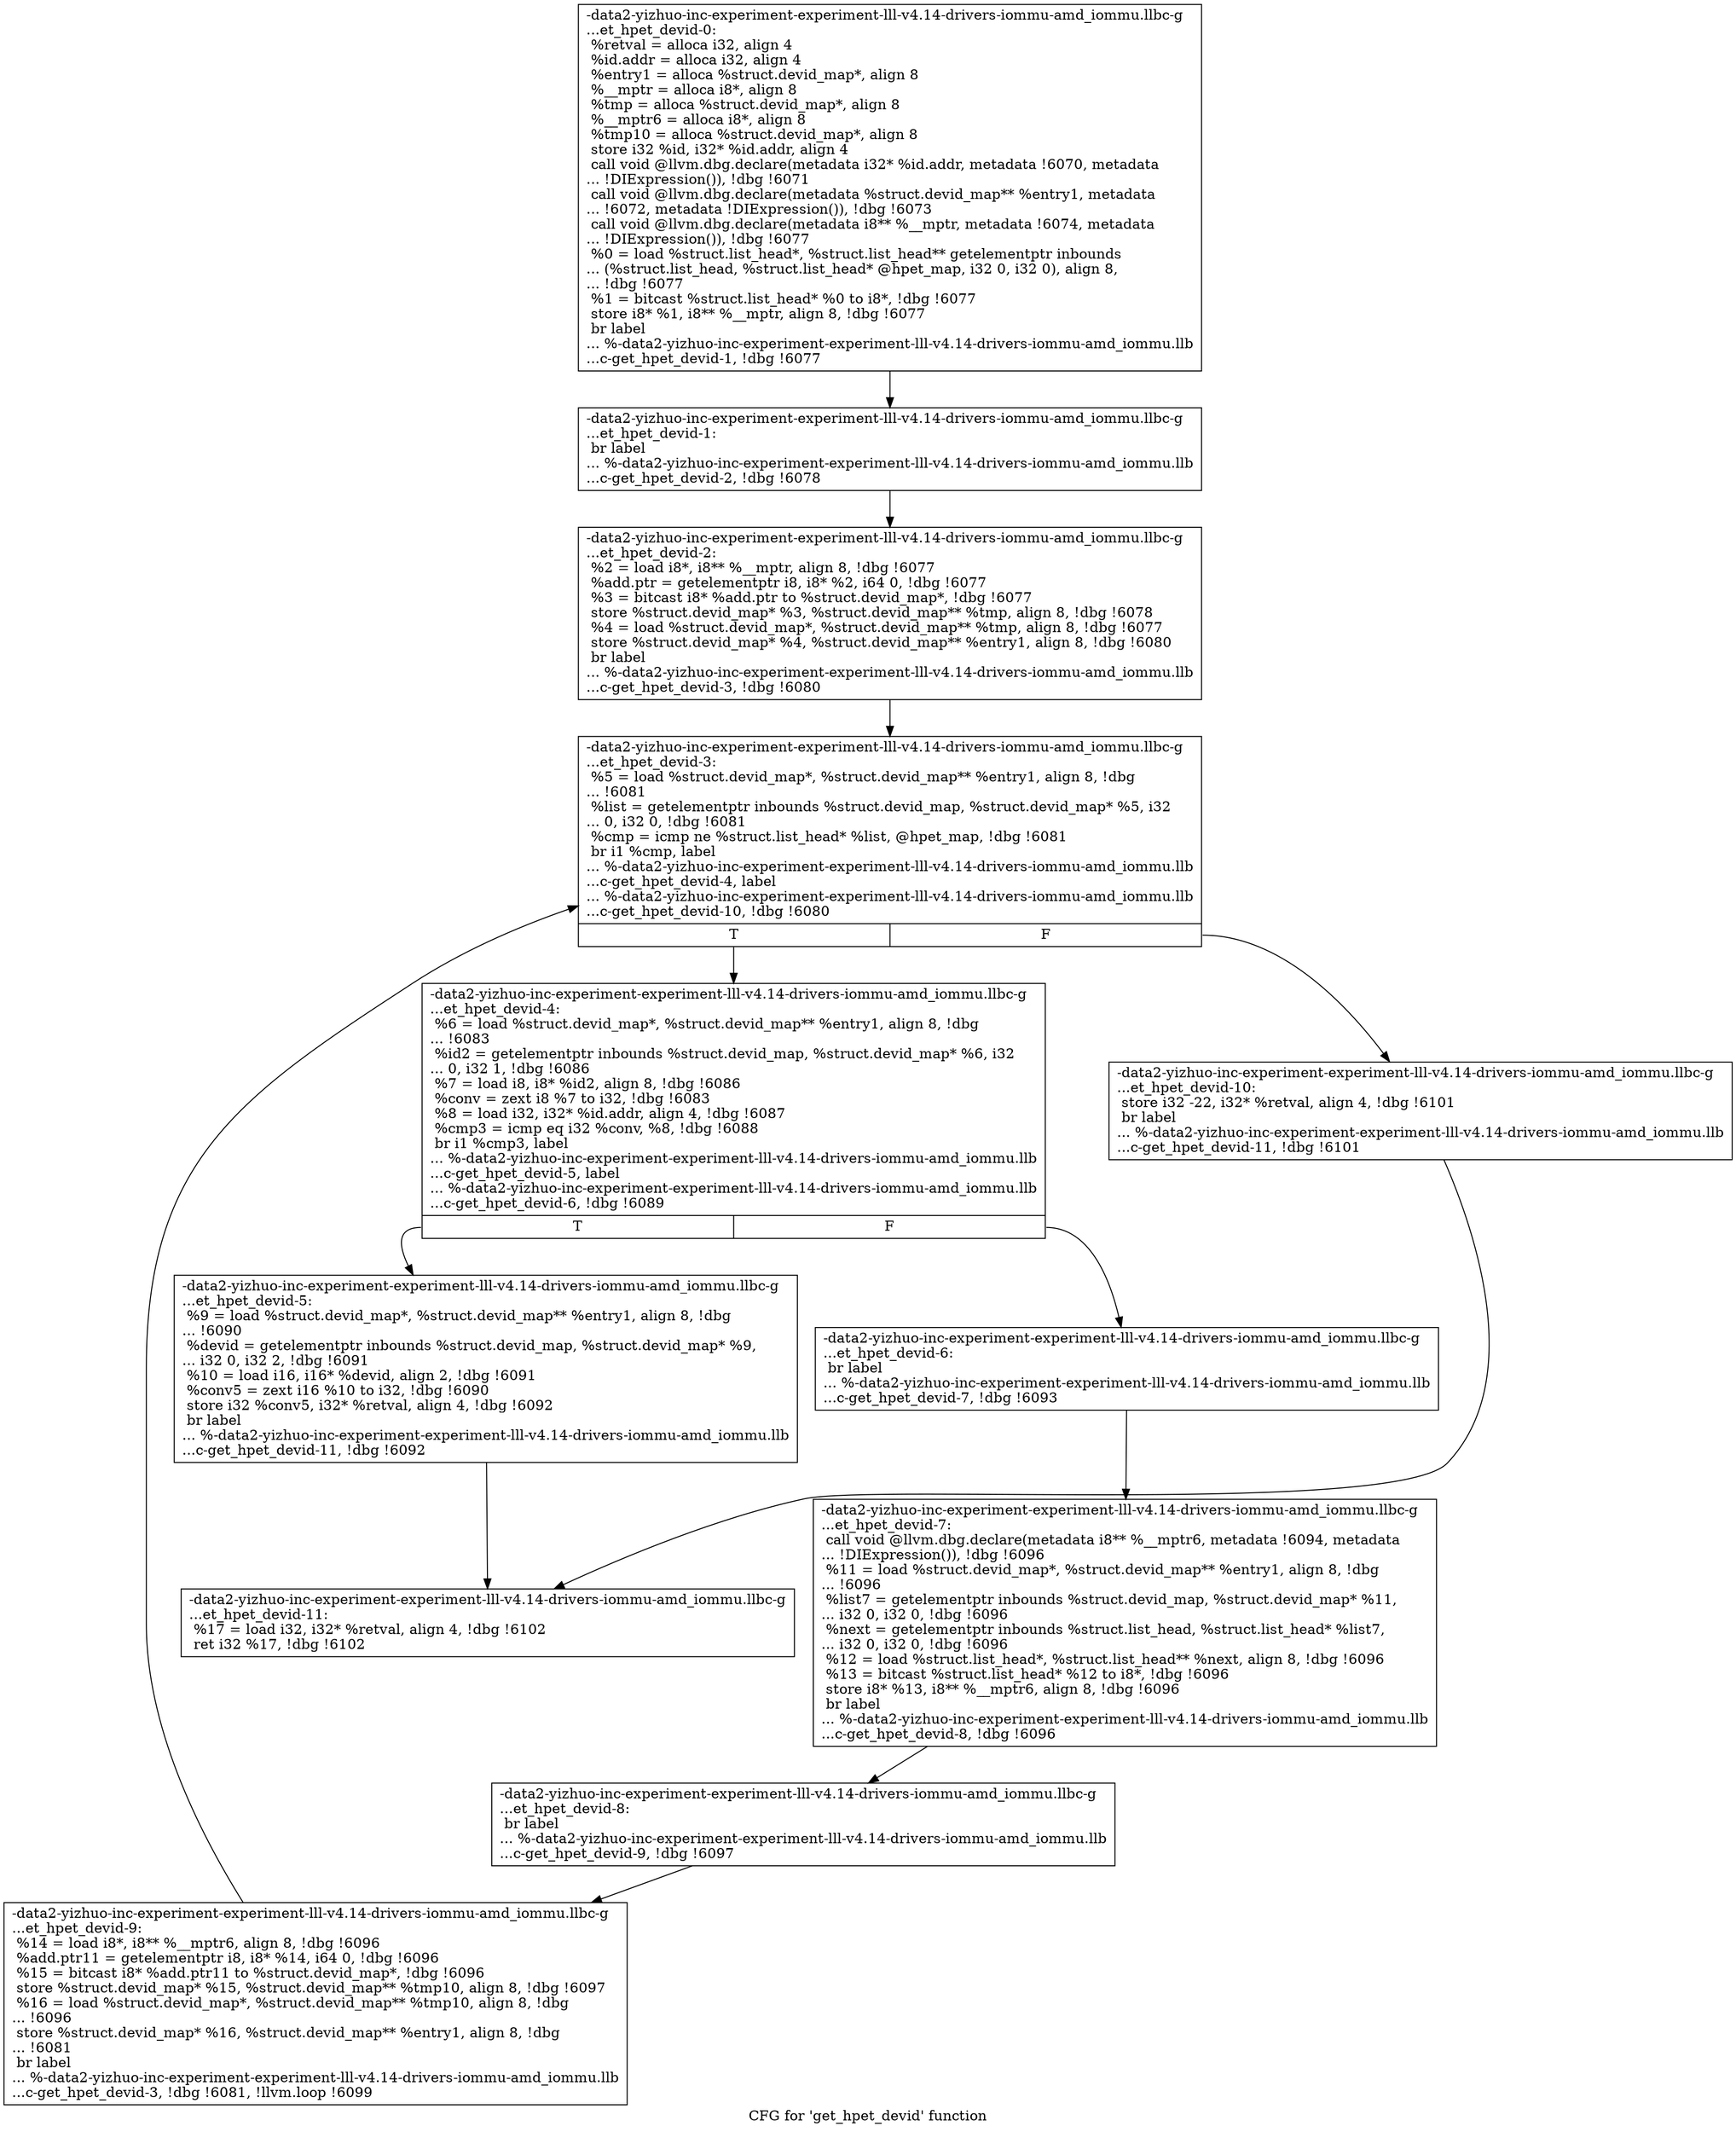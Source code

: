 digraph "CFG for 'get_hpet_devid' function" {
	label="CFG for 'get_hpet_devid' function";

	Node0x561b949ba900 [shape=record,label="{-data2-yizhuo-inc-experiment-experiment-lll-v4.14-drivers-iommu-amd_iommu.llbc-g\l...et_hpet_devid-0:\l  %retval = alloca i32, align 4\l  %id.addr = alloca i32, align 4\l  %entry1 = alloca %struct.devid_map*, align 8\l  %__mptr = alloca i8*, align 8\l  %tmp = alloca %struct.devid_map*, align 8\l  %__mptr6 = alloca i8*, align 8\l  %tmp10 = alloca %struct.devid_map*, align 8\l  store i32 %id, i32* %id.addr, align 4\l  call void @llvm.dbg.declare(metadata i32* %id.addr, metadata !6070, metadata\l... !DIExpression()), !dbg !6071\l  call void @llvm.dbg.declare(metadata %struct.devid_map** %entry1, metadata\l... !6072, metadata !DIExpression()), !dbg !6073\l  call void @llvm.dbg.declare(metadata i8** %__mptr, metadata !6074, metadata\l... !DIExpression()), !dbg !6077\l  %0 = load %struct.list_head*, %struct.list_head** getelementptr inbounds\l... (%struct.list_head, %struct.list_head* @hpet_map, i32 0, i32 0), align 8,\l... !dbg !6077\l  %1 = bitcast %struct.list_head* %0 to i8*, !dbg !6077\l  store i8* %1, i8** %__mptr, align 8, !dbg !6077\l  br label\l... %-data2-yizhuo-inc-experiment-experiment-lll-v4.14-drivers-iommu-amd_iommu.llb\l...c-get_hpet_devid-1, !dbg !6077\l}"];
	Node0x561b949ba900 -> Node0x561b949bdbe0;
	Node0x561b949bdbe0 [shape=record,label="{-data2-yizhuo-inc-experiment-experiment-lll-v4.14-drivers-iommu-amd_iommu.llbc-g\l...et_hpet_devid-1: \l  br label\l... %-data2-yizhuo-inc-experiment-experiment-lll-v4.14-drivers-iommu-amd_iommu.llb\l...c-get_hpet_devid-2, !dbg !6078\l}"];
	Node0x561b949bdbe0 -> Node0x561b949bdc30;
	Node0x561b949bdc30 [shape=record,label="{-data2-yizhuo-inc-experiment-experiment-lll-v4.14-drivers-iommu-amd_iommu.llbc-g\l...et_hpet_devid-2: \l  %2 = load i8*, i8** %__mptr, align 8, !dbg !6077\l  %add.ptr = getelementptr i8, i8* %2, i64 0, !dbg !6077\l  %3 = bitcast i8* %add.ptr to %struct.devid_map*, !dbg !6077\l  store %struct.devid_map* %3, %struct.devid_map** %tmp, align 8, !dbg !6078\l  %4 = load %struct.devid_map*, %struct.devid_map** %tmp, align 8, !dbg !6077\l  store %struct.devid_map* %4, %struct.devid_map** %entry1, align 8, !dbg !6080\l  br label\l... %-data2-yizhuo-inc-experiment-experiment-lll-v4.14-drivers-iommu-amd_iommu.llb\l...c-get_hpet_devid-3, !dbg !6080\l}"];
	Node0x561b949bdc30 -> Node0x561b949bdc80;
	Node0x561b949bdc80 [shape=record,label="{-data2-yizhuo-inc-experiment-experiment-lll-v4.14-drivers-iommu-amd_iommu.llbc-g\l...et_hpet_devid-3: \l  %5 = load %struct.devid_map*, %struct.devid_map** %entry1, align 8, !dbg\l... !6081\l  %list = getelementptr inbounds %struct.devid_map, %struct.devid_map* %5, i32\l... 0, i32 0, !dbg !6081\l  %cmp = icmp ne %struct.list_head* %list, @hpet_map, !dbg !6081\l  br i1 %cmp, label\l... %-data2-yizhuo-inc-experiment-experiment-lll-v4.14-drivers-iommu-amd_iommu.llb\l...c-get_hpet_devid-4, label\l... %-data2-yizhuo-inc-experiment-experiment-lll-v4.14-drivers-iommu-amd_iommu.llb\l...c-get_hpet_devid-10, !dbg !6080\l|{<s0>T|<s1>F}}"];
	Node0x561b949bdc80:s0 -> Node0x561b949bdcd0;
	Node0x561b949bdc80:s1 -> Node0x561b949bdeb0;
	Node0x561b949bdcd0 [shape=record,label="{-data2-yizhuo-inc-experiment-experiment-lll-v4.14-drivers-iommu-amd_iommu.llbc-g\l...et_hpet_devid-4: \l  %6 = load %struct.devid_map*, %struct.devid_map** %entry1, align 8, !dbg\l... !6083\l  %id2 = getelementptr inbounds %struct.devid_map, %struct.devid_map* %6, i32\l... 0, i32 1, !dbg !6086\l  %7 = load i8, i8* %id2, align 8, !dbg !6086\l  %conv = zext i8 %7 to i32, !dbg !6083\l  %8 = load i32, i32* %id.addr, align 4, !dbg !6087\l  %cmp3 = icmp eq i32 %conv, %8, !dbg !6088\l  br i1 %cmp3, label\l... %-data2-yizhuo-inc-experiment-experiment-lll-v4.14-drivers-iommu-amd_iommu.llb\l...c-get_hpet_devid-5, label\l... %-data2-yizhuo-inc-experiment-experiment-lll-v4.14-drivers-iommu-amd_iommu.llb\l...c-get_hpet_devid-6, !dbg !6089\l|{<s0>T|<s1>F}}"];
	Node0x561b949bdcd0:s0 -> Node0x561b949bdd20;
	Node0x561b949bdcd0:s1 -> Node0x561b949bdd70;
	Node0x561b949bdd20 [shape=record,label="{-data2-yizhuo-inc-experiment-experiment-lll-v4.14-drivers-iommu-amd_iommu.llbc-g\l...et_hpet_devid-5: \l  %9 = load %struct.devid_map*, %struct.devid_map** %entry1, align 8, !dbg\l... !6090\l  %devid = getelementptr inbounds %struct.devid_map, %struct.devid_map* %9,\l... i32 0, i32 2, !dbg !6091\l  %10 = load i16, i16* %devid, align 2, !dbg !6091\l  %conv5 = zext i16 %10 to i32, !dbg !6090\l  store i32 %conv5, i32* %retval, align 4, !dbg !6092\l  br label\l... %-data2-yizhuo-inc-experiment-experiment-lll-v4.14-drivers-iommu-amd_iommu.llb\l...c-get_hpet_devid-11, !dbg !6092\l}"];
	Node0x561b949bdd20 -> Node0x561b949bdf00;
	Node0x561b949bdd70 [shape=record,label="{-data2-yizhuo-inc-experiment-experiment-lll-v4.14-drivers-iommu-amd_iommu.llbc-g\l...et_hpet_devid-6: \l  br label\l... %-data2-yizhuo-inc-experiment-experiment-lll-v4.14-drivers-iommu-amd_iommu.llb\l...c-get_hpet_devid-7, !dbg !6093\l}"];
	Node0x561b949bdd70 -> Node0x561b949bddc0;
	Node0x561b949bddc0 [shape=record,label="{-data2-yizhuo-inc-experiment-experiment-lll-v4.14-drivers-iommu-amd_iommu.llbc-g\l...et_hpet_devid-7: \l  call void @llvm.dbg.declare(metadata i8** %__mptr6, metadata !6094, metadata\l... !DIExpression()), !dbg !6096\l  %11 = load %struct.devid_map*, %struct.devid_map** %entry1, align 8, !dbg\l... !6096\l  %list7 = getelementptr inbounds %struct.devid_map, %struct.devid_map* %11,\l... i32 0, i32 0, !dbg !6096\l  %next = getelementptr inbounds %struct.list_head, %struct.list_head* %list7,\l... i32 0, i32 0, !dbg !6096\l  %12 = load %struct.list_head*, %struct.list_head** %next, align 8, !dbg !6096\l  %13 = bitcast %struct.list_head* %12 to i8*, !dbg !6096\l  store i8* %13, i8** %__mptr6, align 8, !dbg !6096\l  br label\l... %-data2-yizhuo-inc-experiment-experiment-lll-v4.14-drivers-iommu-amd_iommu.llb\l...c-get_hpet_devid-8, !dbg !6096\l}"];
	Node0x561b949bddc0 -> Node0x561b949bde10;
	Node0x561b949bde10 [shape=record,label="{-data2-yizhuo-inc-experiment-experiment-lll-v4.14-drivers-iommu-amd_iommu.llbc-g\l...et_hpet_devid-8: \l  br label\l... %-data2-yizhuo-inc-experiment-experiment-lll-v4.14-drivers-iommu-amd_iommu.llb\l...c-get_hpet_devid-9, !dbg !6097\l}"];
	Node0x561b949bde10 -> Node0x561b949bde60;
	Node0x561b949bde60 [shape=record,label="{-data2-yizhuo-inc-experiment-experiment-lll-v4.14-drivers-iommu-amd_iommu.llbc-g\l...et_hpet_devid-9: \l  %14 = load i8*, i8** %__mptr6, align 8, !dbg !6096\l  %add.ptr11 = getelementptr i8, i8* %14, i64 0, !dbg !6096\l  %15 = bitcast i8* %add.ptr11 to %struct.devid_map*, !dbg !6096\l  store %struct.devid_map* %15, %struct.devid_map** %tmp10, align 8, !dbg !6097\l  %16 = load %struct.devid_map*, %struct.devid_map** %tmp10, align 8, !dbg\l... !6096\l  store %struct.devid_map* %16, %struct.devid_map** %entry1, align 8, !dbg\l... !6081\l  br label\l... %-data2-yizhuo-inc-experiment-experiment-lll-v4.14-drivers-iommu-amd_iommu.llb\l...c-get_hpet_devid-3, !dbg !6081, !llvm.loop !6099\l}"];
	Node0x561b949bde60 -> Node0x561b949bdc80;
	Node0x561b949bdeb0 [shape=record,label="{-data2-yizhuo-inc-experiment-experiment-lll-v4.14-drivers-iommu-amd_iommu.llbc-g\l...et_hpet_devid-10: \l  store i32 -22, i32* %retval, align 4, !dbg !6101\l  br label\l... %-data2-yizhuo-inc-experiment-experiment-lll-v4.14-drivers-iommu-amd_iommu.llb\l...c-get_hpet_devid-11, !dbg !6101\l}"];
	Node0x561b949bdeb0 -> Node0x561b949bdf00;
	Node0x561b949bdf00 [shape=record,label="{-data2-yizhuo-inc-experiment-experiment-lll-v4.14-drivers-iommu-amd_iommu.llbc-g\l...et_hpet_devid-11: \l  %17 = load i32, i32* %retval, align 4, !dbg !6102\l  ret i32 %17, !dbg !6102\l}"];
}
